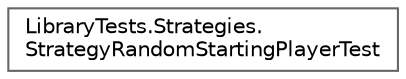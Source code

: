 digraph "Graphical Class Hierarchy"
{
 // INTERACTIVE_SVG=YES
 // LATEX_PDF_SIZE
  bgcolor="transparent";
  edge [fontname=Helvetica,fontsize=10,labelfontname=Helvetica,labelfontsize=10];
  node [fontname=Helvetica,fontsize=10,shape=box,height=0.2,width=0.4];
  rankdir="LR";
  Node0 [id="Node000000",label="LibraryTests.Strategies.\lStrategyRandomStartingPlayerTest",height=0.2,width=0.4,color="grey40", fillcolor="white", style="filled",URL="$classLibraryTests_1_1Strategies_1_1StrategyRandomStartingPlayerTest.html",tooltip=" "];
}
